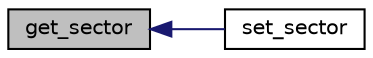 digraph "get_sector"
{
  edge [fontname="Helvetica",fontsize="10",labelfontname="Helvetica",labelfontsize="10"];
  node [fontname="Helvetica",fontsize="10",shape=record];
  rankdir="LR";
  Node30 [label="get_sector",height=0.2,width=0.4,color="black", fillcolor="grey75", style="filled", fontcolor="black"];
  Node30 -> Node31 [dir="back",color="midnightblue",fontsize="10",style="solid"];
  Node31 [label="set_sector",height=0.2,width=0.4,color="black", fillcolor="white", style="filled",URL="$class_class_usuario.html#a0d66a3911f396de6d492ac322bf5569d",tooltip="Definir o Setor associado ao Funcionário. "];
}
